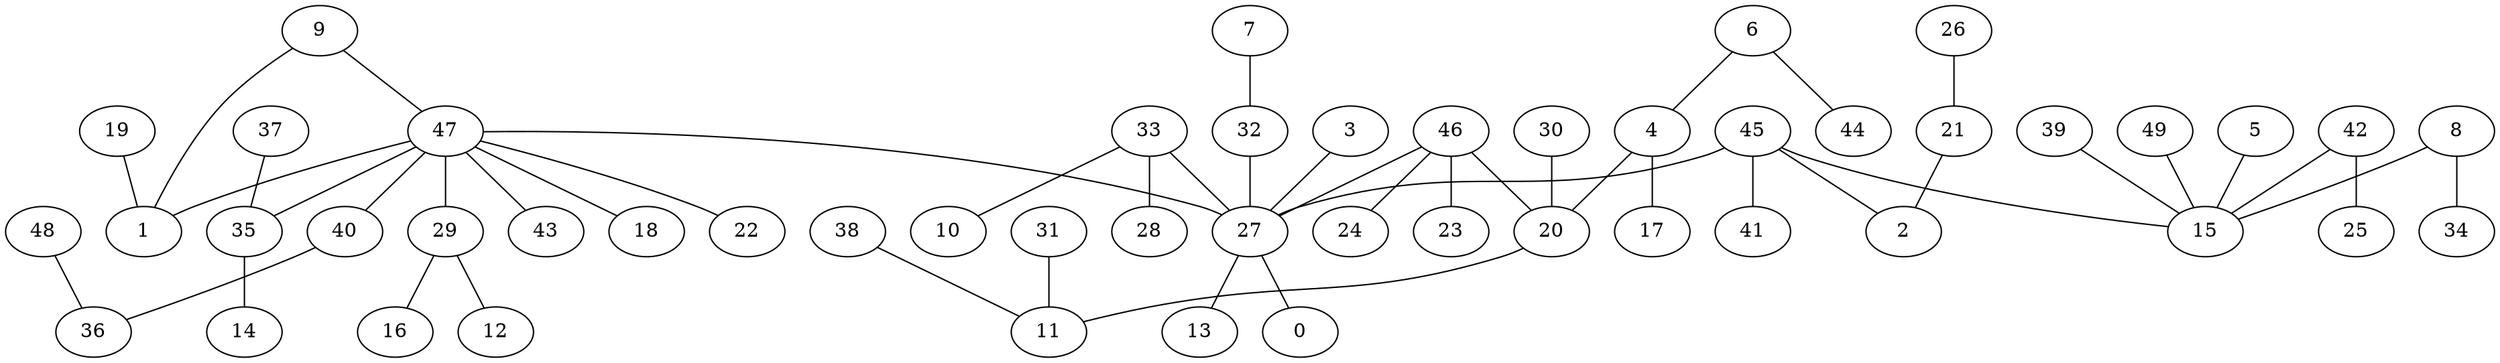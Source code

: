 digraph GG_graph {

subgraph G_graph {
edge [color = black]
"48" -> "36" [dir = none]
"38" -> "11" [dir = none]
"19" -> "1" [dir = none]
"29" -> "16" [dir = none]
"29" -> "12" [dir = none]
"37" -> "35" [dir = none]
"7" -> "32" [dir = none]
"39" -> "15" [dir = none]
"20" -> "11" [dir = none]
"27" -> "13" [dir = none]
"27" -> "0" [dir = none]
"35" -> "14" [dir = none]
"47" -> "43" [dir = none]
"47" -> "18" [dir = none]
"47" -> "29" [dir = none]
"47" -> "22" [dir = none]
"47" -> "40" [dir = none]
"47" -> "35" [dir = none]
"47" -> "27" [dir = none]
"33" -> "10" [dir = none]
"33" -> "28" [dir = none]
"33" -> "27" [dir = none]
"46" -> "24" [dir = none]
"46" -> "23" [dir = none]
"46" -> "20" [dir = none]
"46" -> "27" [dir = none]
"9" -> "1" [dir = none]
"9" -> "47" [dir = none]
"40" -> "36" [dir = none]
"4" -> "17" [dir = none]
"4" -> "20" [dir = none]
"6" -> "44" [dir = none]
"6" -> "4" [dir = none]
"30" -> "20" [dir = none]
"45" -> "2" [dir = none]
"45" -> "41" [dir = none]
"45" -> "15" [dir = none]
"45" -> "27" [dir = none]
"3" -> "27" [dir = none]
"42" -> "25" [dir = none]
"42" -> "15" [dir = none]
"49" -> "15" [dir = none]
"31" -> "11" [dir = none]
"5" -> "15" [dir = none]
"8" -> "34" [dir = none]
"8" -> "15" [dir = none]
"26" -> "21" [dir = none]
"32" -> "27" [dir = none]
"21" -> "2" [dir = none]
"47" -> "1" [dir = none]
}

}
